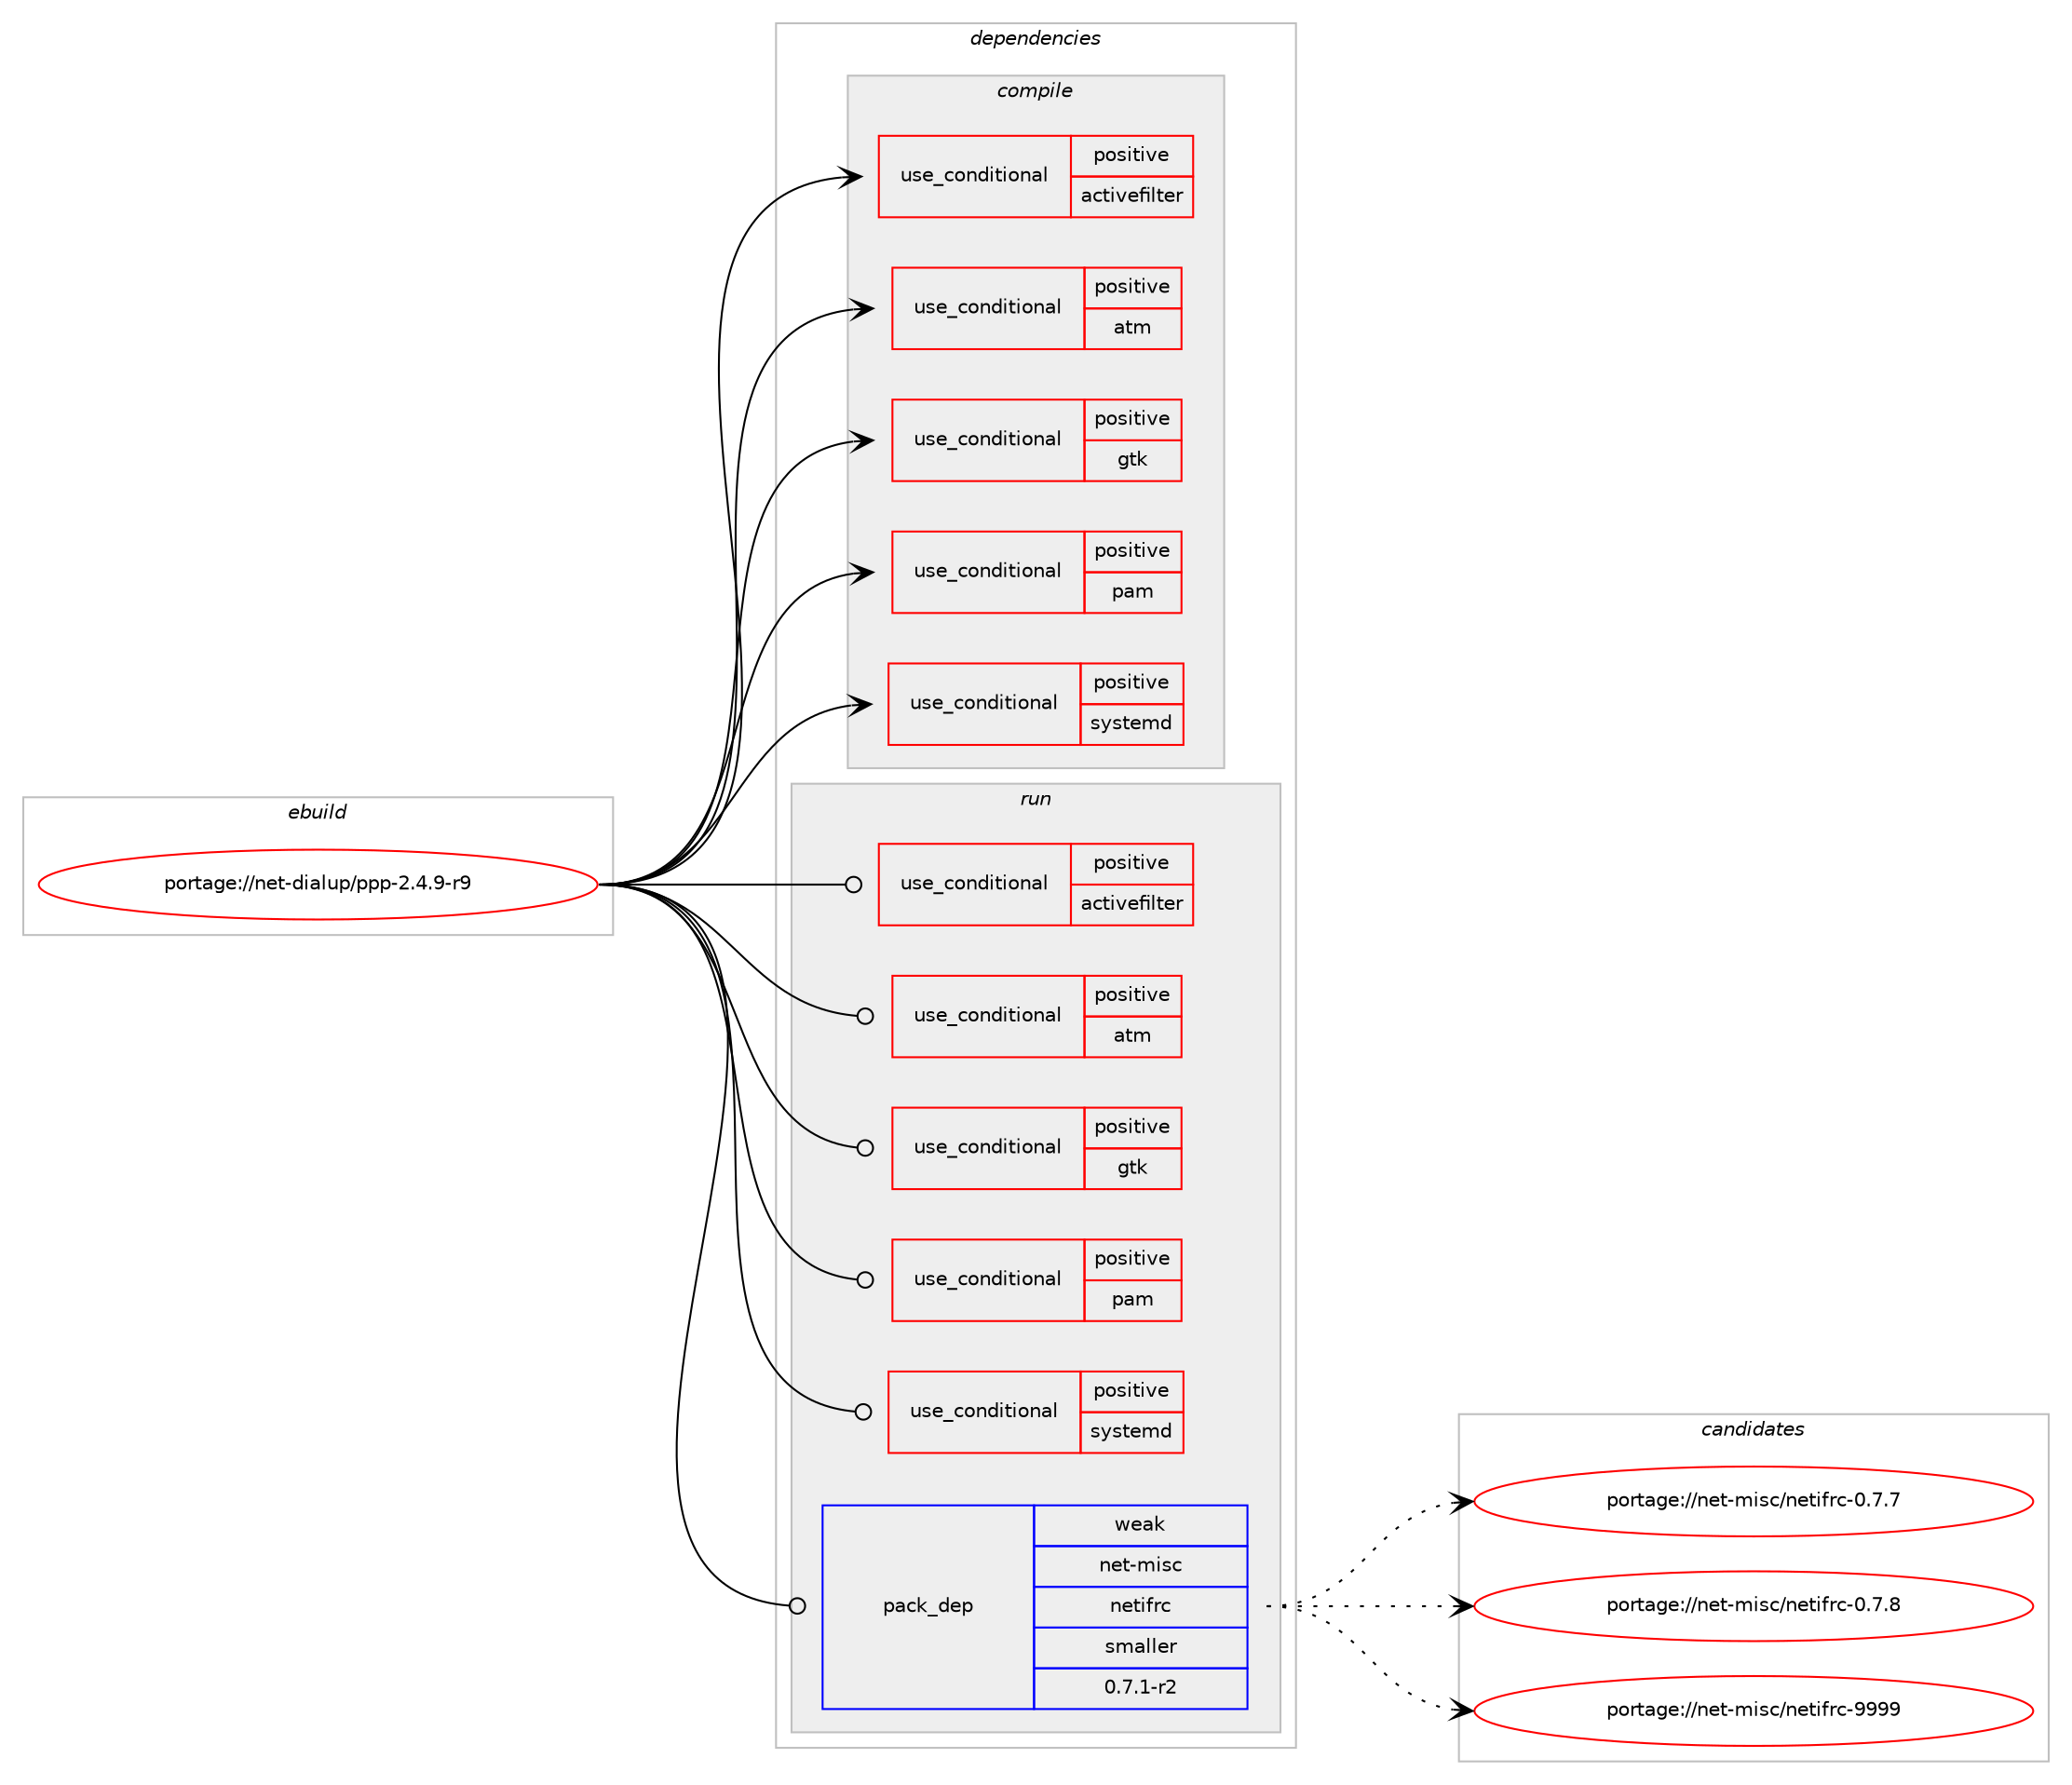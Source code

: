 digraph prolog {

# *************
# Graph options
# *************

newrank=true;
concentrate=true;
compound=true;
graph [rankdir=LR,fontname=Helvetica,fontsize=10,ranksep=1.5];#, ranksep=2.5, nodesep=0.2];
edge  [arrowhead=vee];
node  [fontname=Helvetica,fontsize=10];

# **********
# The ebuild
# **********

subgraph cluster_leftcol {
color=gray;
rank=same;
label=<<i>ebuild</i>>;
id [label="portage://net-dialup/ppp-2.4.9-r9", color=red, width=4, href="../net-dialup/ppp-2.4.9-r9.svg"];
}

# ****************
# The dependencies
# ****************

subgraph cluster_midcol {
color=gray;
label=<<i>dependencies</i>>;
subgraph cluster_compile {
fillcolor="#eeeeee";
style=filled;
label=<<i>compile</i>>;
subgraph cond86816 {
dependency176333 [label=<<TABLE BORDER="0" CELLBORDER="1" CELLSPACING="0" CELLPADDING="4"><TR><TD ROWSPAN="3" CELLPADDING="10">use_conditional</TD></TR><TR><TD>positive</TD></TR><TR><TD>activefilter</TD></TR></TABLE>>, shape=none, color=red];
# *** BEGIN UNKNOWN DEPENDENCY TYPE (TODO) ***
# dependency176333 -> package_dependency(portage://net-dialup/ppp-2.4.9-r9,install,no,net-libs,libpcap,none,[,,],[],[])
# *** END UNKNOWN DEPENDENCY TYPE (TODO) ***

}
id:e -> dependency176333:w [weight=20,style="solid",arrowhead="vee"];
subgraph cond86817 {
dependency176334 [label=<<TABLE BORDER="0" CELLBORDER="1" CELLSPACING="0" CELLPADDING="4"><TR><TD ROWSPAN="3" CELLPADDING="10">use_conditional</TD></TR><TR><TD>positive</TD></TR><TR><TD>atm</TD></TR></TABLE>>, shape=none, color=red];
# *** BEGIN UNKNOWN DEPENDENCY TYPE (TODO) ***
# dependency176334 -> package_dependency(portage://net-dialup/ppp-2.4.9-r9,install,no,net-dialup,linux-atm,none,[,,],[],[])
# *** END UNKNOWN DEPENDENCY TYPE (TODO) ***

}
id:e -> dependency176334:w [weight=20,style="solid",arrowhead="vee"];
subgraph cond86818 {
dependency176335 [label=<<TABLE BORDER="0" CELLBORDER="1" CELLSPACING="0" CELLPADDING="4"><TR><TD ROWSPAN="3" CELLPADDING="10">use_conditional</TD></TR><TR><TD>positive</TD></TR><TR><TD>gtk</TD></TR></TABLE>>, shape=none, color=red];
# *** BEGIN UNKNOWN DEPENDENCY TYPE (TODO) ***
# dependency176335 -> package_dependency(portage://net-dialup/ppp-2.4.9-r9,install,no,x11-libs,gtk+,none,[,,],[slot(2)],[])
# *** END UNKNOWN DEPENDENCY TYPE (TODO) ***

}
id:e -> dependency176335:w [weight=20,style="solid",arrowhead="vee"];
subgraph cond86819 {
dependency176336 [label=<<TABLE BORDER="0" CELLBORDER="1" CELLSPACING="0" CELLPADDING="4"><TR><TD ROWSPAN="3" CELLPADDING="10">use_conditional</TD></TR><TR><TD>positive</TD></TR><TR><TD>pam</TD></TR></TABLE>>, shape=none, color=red];
# *** BEGIN UNKNOWN DEPENDENCY TYPE (TODO) ***
# dependency176336 -> package_dependency(portage://net-dialup/ppp-2.4.9-r9,install,no,sys-libs,pam,none,[,,],[],[])
# *** END UNKNOWN DEPENDENCY TYPE (TODO) ***

}
id:e -> dependency176336:w [weight=20,style="solid",arrowhead="vee"];
subgraph cond86820 {
dependency176337 [label=<<TABLE BORDER="0" CELLBORDER="1" CELLSPACING="0" CELLPADDING="4"><TR><TD ROWSPAN="3" CELLPADDING="10">use_conditional</TD></TR><TR><TD>positive</TD></TR><TR><TD>systemd</TD></TR></TABLE>>, shape=none, color=red];
# *** BEGIN UNKNOWN DEPENDENCY TYPE (TODO) ***
# dependency176337 -> package_dependency(portage://net-dialup/ppp-2.4.9-r9,install,no,sys-apps,systemd,none,[,,],[],[])
# *** END UNKNOWN DEPENDENCY TYPE (TODO) ***

}
id:e -> dependency176337:w [weight=20,style="solid",arrowhead="vee"];
# *** BEGIN UNKNOWN DEPENDENCY TYPE (TODO) ***
# id -> package_dependency(portage://net-dialup/ppp-2.4.9-r9,install,no,dev-libs,openssl,none,[,,],[slot(0),equal],[])
# *** END UNKNOWN DEPENDENCY TYPE (TODO) ***

# *** BEGIN UNKNOWN DEPENDENCY TYPE (TODO) ***
# id -> package_dependency(portage://net-dialup/ppp-2.4.9-r9,install,no,virtual,libcrypt,none,[,,],any_same_slot,[])
# *** END UNKNOWN DEPENDENCY TYPE (TODO) ***

}
subgraph cluster_compileandrun {
fillcolor="#eeeeee";
style=filled;
label=<<i>compile and run</i>>;
}
subgraph cluster_run {
fillcolor="#eeeeee";
style=filled;
label=<<i>run</i>>;
subgraph cond86821 {
dependency176338 [label=<<TABLE BORDER="0" CELLBORDER="1" CELLSPACING="0" CELLPADDING="4"><TR><TD ROWSPAN="3" CELLPADDING="10">use_conditional</TD></TR><TR><TD>positive</TD></TR><TR><TD>activefilter</TD></TR></TABLE>>, shape=none, color=red];
# *** BEGIN UNKNOWN DEPENDENCY TYPE (TODO) ***
# dependency176338 -> package_dependency(portage://net-dialup/ppp-2.4.9-r9,run,no,net-libs,libpcap,none,[,,],[],[])
# *** END UNKNOWN DEPENDENCY TYPE (TODO) ***

}
id:e -> dependency176338:w [weight=20,style="solid",arrowhead="odot"];
subgraph cond86822 {
dependency176339 [label=<<TABLE BORDER="0" CELLBORDER="1" CELLSPACING="0" CELLPADDING="4"><TR><TD ROWSPAN="3" CELLPADDING="10">use_conditional</TD></TR><TR><TD>positive</TD></TR><TR><TD>atm</TD></TR></TABLE>>, shape=none, color=red];
# *** BEGIN UNKNOWN DEPENDENCY TYPE (TODO) ***
# dependency176339 -> package_dependency(portage://net-dialup/ppp-2.4.9-r9,run,no,net-dialup,linux-atm,none,[,,],[],[])
# *** END UNKNOWN DEPENDENCY TYPE (TODO) ***

}
id:e -> dependency176339:w [weight=20,style="solid",arrowhead="odot"];
subgraph cond86823 {
dependency176340 [label=<<TABLE BORDER="0" CELLBORDER="1" CELLSPACING="0" CELLPADDING="4"><TR><TD ROWSPAN="3" CELLPADDING="10">use_conditional</TD></TR><TR><TD>positive</TD></TR><TR><TD>gtk</TD></TR></TABLE>>, shape=none, color=red];
# *** BEGIN UNKNOWN DEPENDENCY TYPE (TODO) ***
# dependency176340 -> package_dependency(portage://net-dialup/ppp-2.4.9-r9,run,no,x11-libs,gtk+,none,[,,],[slot(2)],[])
# *** END UNKNOWN DEPENDENCY TYPE (TODO) ***

}
id:e -> dependency176340:w [weight=20,style="solid",arrowhead="odot"];
subgraph cond86824 {
dependency176341 [label=<<TABLE BORDER="0" CELLBORDER="1" CELLSPACING="0" CELLPADDING="4"><TR><TD ROWSPAN="3" CELLPADDING="10">use_conditional</TD></TR><TR><TD>positive</TD></TR><TR><TD>pam</TD></TR></TABLE>>, shape=none, color=red];
# *** BEGIN UNKNOWN DEPENDENCY TYPE (TODO) ***
# dependency176341 -> package_dependency(portage://net-dialup/ppp-2.4.9-r9,run,no,sys-libs,pam,none,[,,],[],[])
# *** END UNKNOWN DEPENDENCY TYPE (TODO) ***

}
id:e -> dependency176341:w [weight=20,style="solid",arrowhead="odot"];
subgraph cond86825 {
dependency176342 [label=<<TABLE BORDER="0" CELLBORDER="1" CELLSPACING="0" CELLPADDING="4"><TR><TD ROWSPAN="3" CELLPADDING="10">use_conditional</TD></TR><TR><TD>positive</TD></TR><TR><TD>systemd</TD></TR></TABLE>>, shape=none, color=red];
# *** BEGIN UNKNOWN DEPENDENCY TYPE (TODO) ***
# dependency176342 -> package_dependency(portage://net-dialup/ppp-2.4.9-r9,run,no,sys-apps,systemd,none,[,,],[],[])
# *** END UNKNOWN DEPENDENCY TYPE (TODO) ***

}
id:e -> dependency176342:w [weight=20,style="solid",arrowhead="odot"];
# *** BEGIN UNKNOWN DEPENDENCY TYPE (TODO) ***
# id -> package_dependency(portage://net-dialup/ppp-2.4.9-r9,run,no,dev-libs,openssl,none,[,,],[slot(0),equal],[])
# *** END UNKNOWN DEPENDENCY TYPE (TODO) ***

# *** BEGIN UNKNOWN DEPENDENCY TYPE (TODO) ***
# id -> package_dependency(portage://net-dialup/ppp-2.4.9-r9,run,no,virtual,libcrypt,none,[,,],any_same_slot,[])
# *** END UNKNOWN DEPENDENCY TYPE (TODO) ***

subgraph pack86984 {
dependency176343 [label=<<TABLE BORDER="0" CELLBORDER="1" CELLSPACING="0" CELLPADDING="4" WIDTH="220"><TR><TD ROWSPAN="6" CELLPADDING="30">pack_dep</TD></TR><TR><TD WIDTH="110">weak</TD></TR><TR><TD>net-misc</TD></TR><TR><TD>netifrc</TD></TR><TR><TD>smaller</TD></TR><TR><TD>0.7.1-r2</TD></TR></TABLE>>, shape=none, color=blue];
}
id:e -> dependency176343:w [weight=20,style="solid",arrowhead="odot"];
}
}

# **************
# The candidates
# **************

subgraph cluster_choices {
rank=same;
color=gray;
label=<<i>candidates</i>>;

subgraph choice86984 {
color=black;
nodesep=1;
choice11010111645109105115994711010111610510211499454846554655 [label="portage://net-misc/netifrc-0.7.7", color=red, width=4,href="../net-misc/netifrc-0.7.7.svg"];
choice11010111645109105115994711010111610510211499454846554656 [label="portage://net-misc/netifrc-0.7.8", color=red, width=4,href="../net-misc/netifrc-0.7.8.svg"];
choice110101116451091051159947110101116105102114994557575757 [label="portage://net-misc/netifrc-9999", color=red, width=4,href="../net-misc/netifrc-9999.svg"];
dependency176343:e -> choice11010111645109105115994711010111610510211499454846554655:w [style=dotted,weight="100"];
dependency176343:e -> choice11010111645109105115994711010111610510211499454846554656:w [style=dotted,weight="100"];
dependency176343:e -> choice110101116451091051159947110101116105102114994557575757:w [style=dotted,weight="100"];
}
}

}
